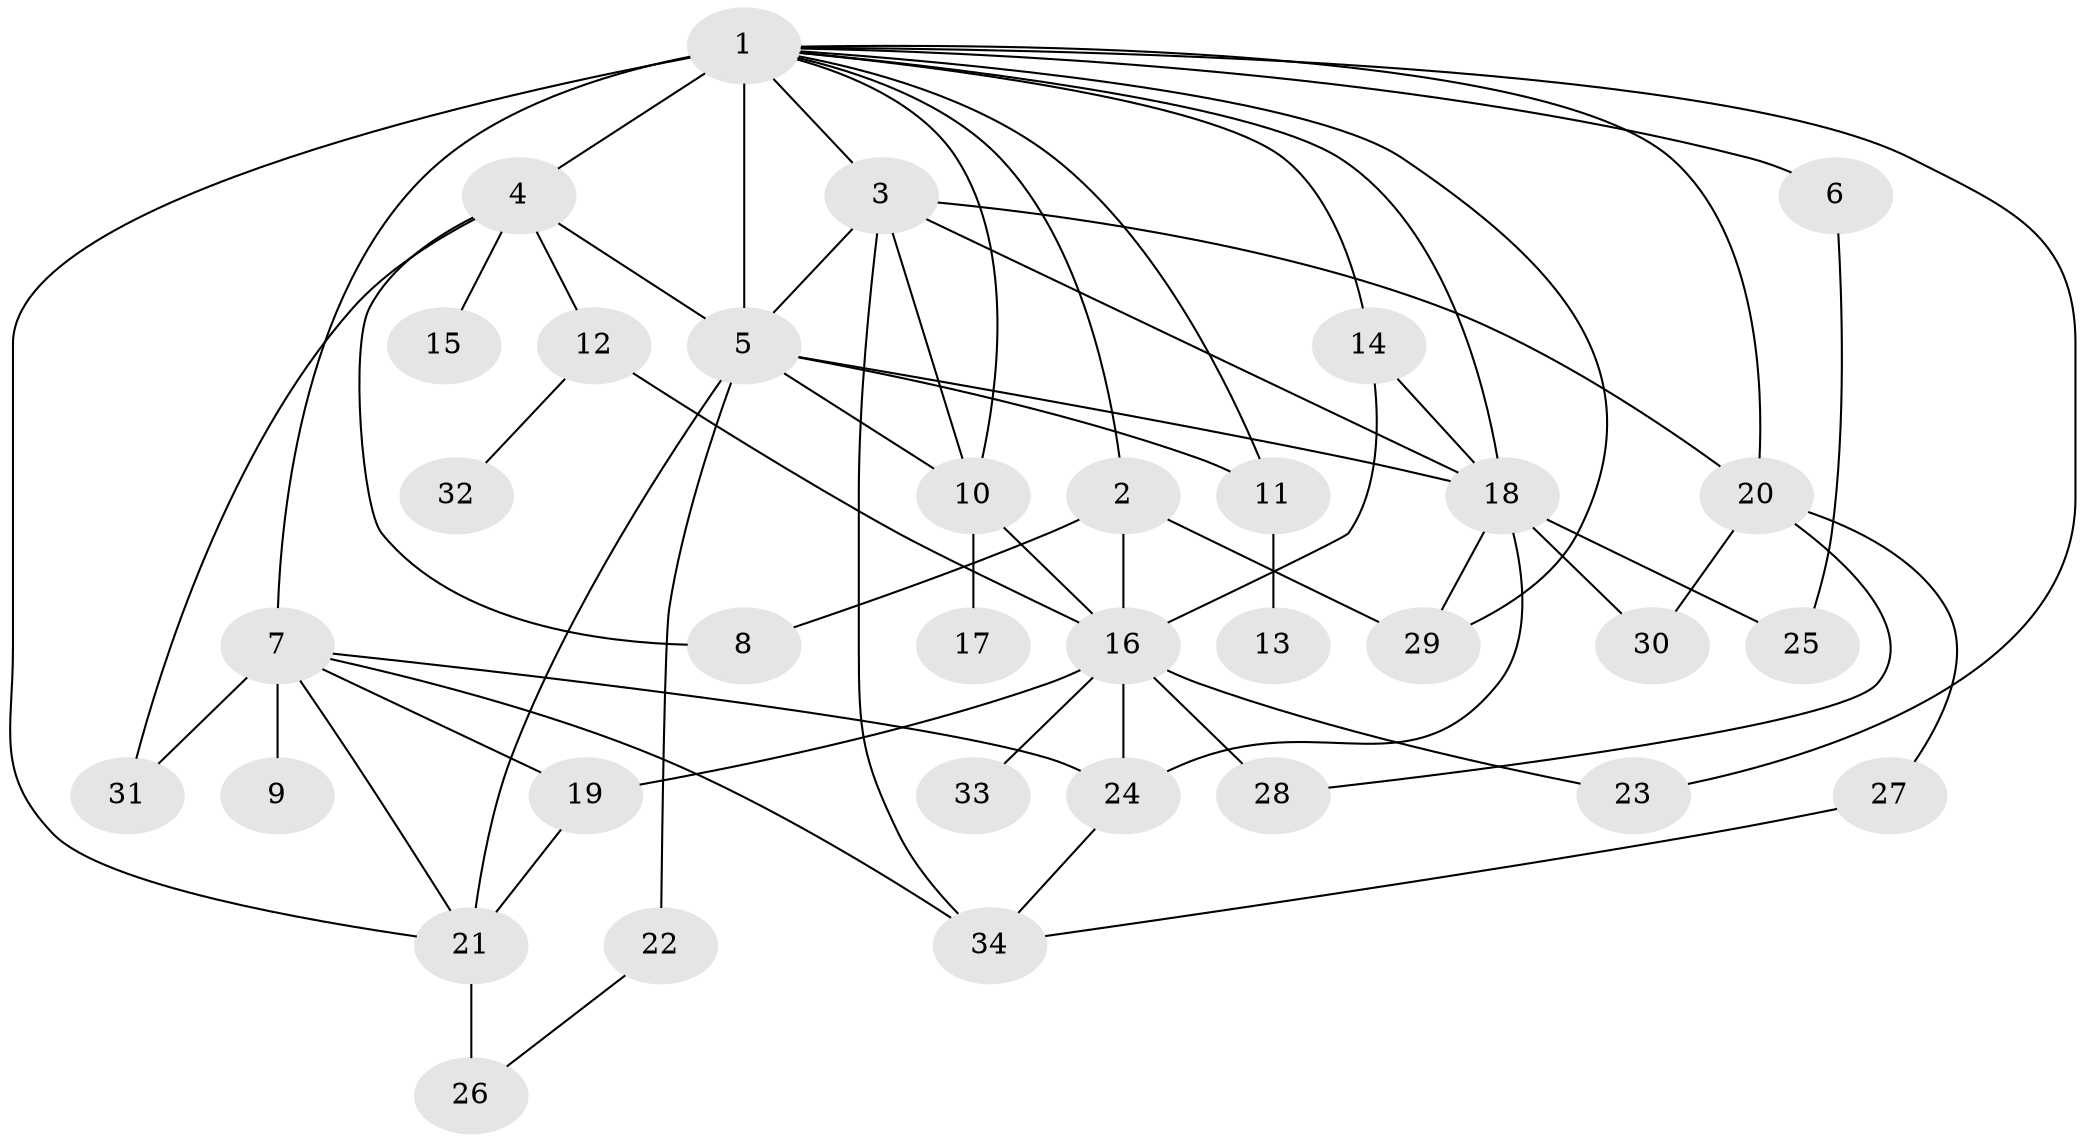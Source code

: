// original degree distribution, {34: 0.009009009009009009, 4: 0.02702702702702703, 9: 0.018018018018018018, 10: 0.018018018018018018, 1: 0.4954954954954955, 2: 0.21621621621621623, 3: 0.12612612612612611, 5: 0.04504504504504504, 8: 0.009009009009009009, 7: 0.018018018018018018, 15: 0.009009009009009009, 11: 0.009009009009009009}
// Generated by graph-tools (version 1.1) at 2025/50/03/04/25 22:50:35]
// undirected, 34 vertices, 63 edges
graph export_dot {
  node [color=gray90,style=filled];
  1;
  2;
  3;
  4;
  5;
  6;
  7;
  8;
  9;
  10;
  11;
  12;
  13;
  14;
  15;
  16;
  17;
  18;
  19;
  20;
  21;
  22;
  23;
  24;
  25;
  26;
  27;
  28;
  29;
  30;
  31;
  32;
  33;
  34;
  1 -- 2 [weight=1.0];
  1 -- 3 [weight=1.0];
  1 -- 4 [weight=1.0];
  1 -- 5 [weight=13.0];
  1 -- 6 [weight=2.0];
  1 -- 7 [weight=4.0];
  1 -- 10 [weight=1.0];
  1 -- 11 [weight=1.0];
  1 -- 14 [weight=1.0];
  1 -- 18 [weight=1.0];
  1 -- 20 [weight=1.0];
  1 -- 21 [weight=1.0];
  1 -- 23 [weight=1.0];
  1 -- 29 [weight=2.0];
  2 -- 8 [weight=1.0];
  2 -- 16 [weight=2.0];
  2 -- 29 [weight=1.0];
  3 -- 5 [weight=1.0];
  3 -- 10 [weight=1.0];
  3 -- 18 [weight=1.0];
  3 -- 20 [weight=1.0];
  3 -- 34 [weight=1.0];
  4 -- 5 [weight=1.0];
  4 -- 8 [weight=1.0];
  4 -- 12 [weight=1.0];
  4 -- 15 [weight=1.0];
  4 -- 31 [weight=1.0];
  5 -- 10 [weight=2.0];
  5 -- 11 [weight=1.0];
  5 -- 18 [weight=1.0];
  5 -- 21 [weight=1.0];
  5 -- 22 [weight=1.0];
  6 -- 25 [weight=1.0];
  7 -- 9 [weight=1.0];
  7 -- 19 [weight=4.0];
  7 -- 21 [weight=1.0];
  7 -- 24 [weight=1.0];
  7 -- 31 [weight=3.0];
  7 -- 34 [weight=1.0];
  10 -- 16 [weight=1.0];
  10 -- 17 [weight=4.0];
  11 -- 13 [weight=5.0];
  12 -- 16 [weight=1.0];
  12 -- 32 [weight=4.0];
  14 -- 16 [weight=1.0];
  14 -- 18 [weight=1.0];
  16 -- 19 [weight=1.0];
  16 -- 23 [weight=1.0];
  16 -- 24 [weight=1.0];
  16 -- 28 [weight=5.0];
  16 -- 33 [weight=1.0];
  18 -- 24 [weight=1.0];
  18 -- 25 [weight=1.0];
  18 -- 29 [weight=1.0];
  18 -- 30 [weight=1.0];
  19 -- 21 [weight=1.0];
  20 -- 27 [weight=1.0];
  20 -- 28 [weight=1.0];
  20 -- 30 [weight=1.0];
  21 -- 26 [weight=2.0];
  22 -- 26 [weight=1.0];
  24 -- 34 [weight=1.0];
  27 -- 34 [weight=1.0];
}
